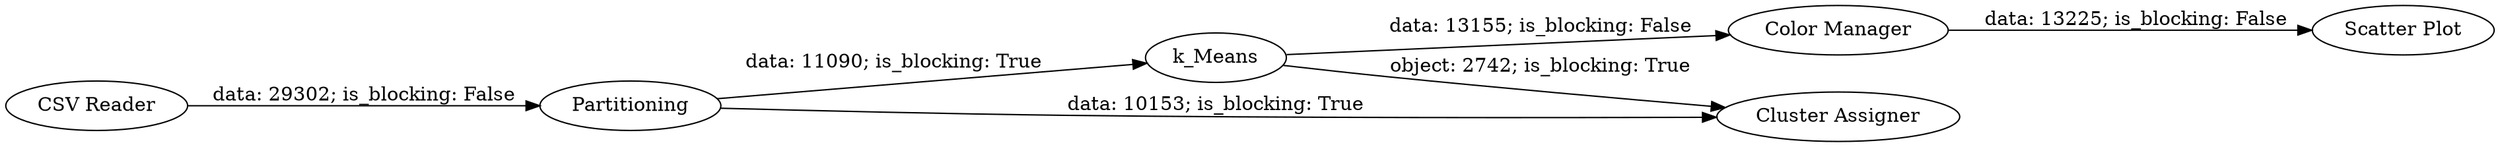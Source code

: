 digraph {
	"4677529640390346544_5" [label=k_Means]
	"4677529640390346544_7" [label="Cluster Assigner"]
	"4677529640390346544_10" [label="Scatter Plot"]
	"4677529640390346544_6" [label=Partitioning]
	"4677529640390346544_8" [label="Color Manager"]
	"4677529640390346544_11" [label="CSV Reader"]
	"4677529640390346544_11" -> "4677529640390346544_6" [label="data: 29302; is_blocking: False"]
	"4677529640390346544_6" -> "4677529640390346544_7" [label="data: 10153; is_blocking: True"]
	"4677529640390346544_5" -> "4677529640390346544_7" [label="object: 2742; is_blocking: True"]
	"4677529640390346544_6" -> "4677529640390346544_5" [label="data: 11090; is_blocking: True"]
	"4677529640390346544_8" -> "4677529640390346544_10" [label="data: 13225; is_blocking: False"]
	"4677529640390346544_5" -> "4677529640390346544_8" [label="data: 13155; is_blocking: False"]
	rankdir=LR
}
